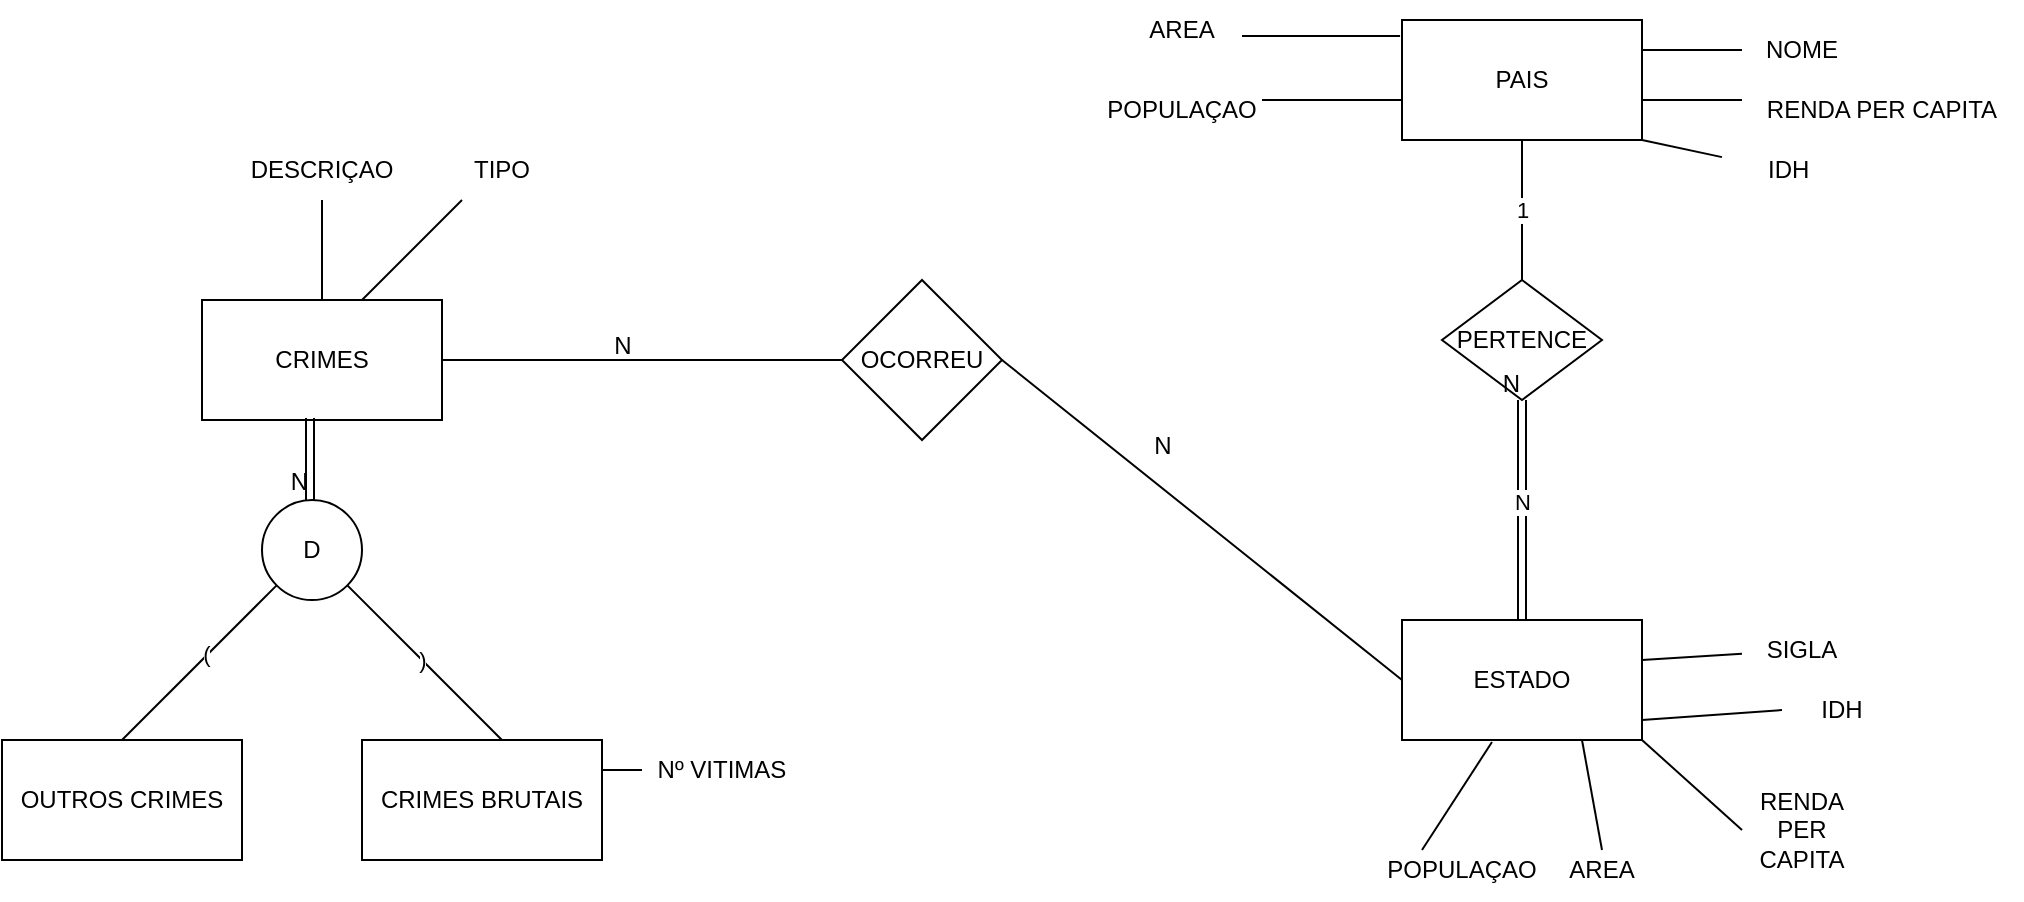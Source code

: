 <mxfile version="21.6.8" type="device">
  <diagram id="R2lEEEUBdFMjLlhIrx00" name="Page-1">
    <mxGraphModel dx="2284" dy="774" grid="1" gridSize="10" guides="1" tooltips="1" connect="1" arrows="1" fold="1" page="1" pageScale="1" pageWidth="850" pageHeight="1100" math="0" shadow="0" extFonts="Permanent Marker^https://fonts.googleapis.com/css?family=Permanent+Marker">
      <root>
        <mxCell id="0" />
        <mxCell id="1" parent="0" />
        <mxCell id="x2SnPRAIrf3rd96ZSahB-1" value="CRIMES" style="rounded=0;whiteSpace=wrap;html=1;" vertex="1" parent="1">
          <mxGeometry x="70" y="170" width="120" height="60" as="geometry" />
        </mxCell>
        <mxCell id="x2SnPRAIrf3rd96ZSahB-3" value="PAIS" style="rounded=0;whiteSpace=wrap;html=1;" vertex="1" parent="1">
          <mxGeometry x="670" y="30" width="120" height="60" as="geometry" />
        </mxCell>
        <mxCell id="x2SnPRAIrf3rd96ZSahB-4" value="ESTADO" style="rounded=0;whiteSpace=wrap;html=1;" vertex="1" parent="1">
          <mxGeometry x="670" y="330" width="120" height="60" as="geometry" />
        </mxCell>
        <mxCell id="x2SnPRAIrf3rd96ZSahB-6" value="PERTENCE" style="rhombus;whiteSpace=wrap;html=1;" vertex="1" parent="1">
          <mxGeometry x="690" y="160" width="80" height="60" as="geometry" />
        </mxCell>
        <mxCell id="x2SnPRAIrf3rd96ZSahB-9" value="" style="endArrow=none;html=1;rounded=0;entryX=0.5;entryY=0;entryDx=0;entryDy=0;exitX=0.5;exitY=1;exitDx=0;exitDy=0;" edge="1" parent="1" source="x2SnPRAIrf3rd96ZSahB-3" target="x2SnPRAIrf3rd96ZSahB-6">
          <mxGeometry width="50" height="50" relative="1" as="geometry">
            <mxPoint x="400" y="320" as="sourcePoint" />
            <mxPoint x="450" y="270" as="targetPoint" />
          </mxGeometry>
        </mxCell>
        <mxCell id="x2SnPRAIrf3rd96ZSahB-74" value="1" style="edgeLabel;html=1;align=center;verticalAlign=middle;resizable=0;points=[];" vertex="1" connectable="0" parent="x2SnPRAIrf3rd96ZSahB-9">
          <mxGeometry relative="1" as="geometry">
            <mxPoint as="offset" />
          </mxGeometry>
        </mxCell>
        <mxCell id="x2SnPRAIrf3rd96ZSahB-12" value="OCORREU" style="rhombus;whiteSpace=wrap;html=1;" vertex="1" parent="1">
          <mxGeometry x="390" y="160" width="80" height="80" as="geometry" />
        </mxCell>
        <mxCell id="x2SnPRAIrf3rd96ZSahB-13" value="" style="endArrow=none;html=1;rounded=0;exitX=1;exitY=0.5;exitDx=0;exitDy=0;entryX=0;entryY=0.5;entryDx=0;entryDy=0;" edge="1" parent="1" source="x2SnPRAIrf3rd96ZSahB-12" target="x2SnPRAIrf3rd96ZSahB-4">
          <mxGeometry width="50" height="50" relative="1" as="geometry">
            <mxPoint x="400" y="320" as="sourcePoint" />
            <mxPoint x="450" y="270" as="targetPoint" />
          </mxGeometry>
        </mxCell>
        <mxCell id="x2SnPRAIrf3rd96ZSahB-17" value="OUTROS CRIMES" style="rounded=0;whiteSpace=wrap;html=1;" vertex="1" parent="1">
          <mxGeometry x="-30" y="390" width="120" height="60" as="geometry" />
        </mxCell>
        <mxCell id="x2SnPRAIrf3rd96ZSahB-18" value="CRIMES BRUTAIS" style="rounded=0;whiteSpace=wrap;html=1;" vertex="1" parent="1">
          <mxGeometry x="150" y="390" width="120" height="60" as="geometry" />
        </mxCell>
        <mxCell id="x2SnPRAIrf3rd96ZSahB-21" value="" style="endArrow=none;html=1;rounded=0;entryX=0.583;entryY=0;entryDx=0;entryDy=0;entryPerimeter=0;exitX=1;exitY=1;exitDx=0;exitDy=0;" edge="1" parent="1" source="x2SnPRAIrf3rd96ZSahB-75" target="x2SnPRAIrf3rd96ZSahB-18">
          <mxGeometry width="50" height="50" relative="1" as="geometry">
            <mxPoint x="206.317" y="322.678" as="sourcePoint" />
            <mxPoint x="260" y="340" as="targetPoint" />
            <Array as="points">
              <mxPoint x="180" y="350" />
            </Array>
          </mxGeometry>
        </mxCell>
        <mxCell id="x2SnPRAIrf3rd96ZSahB-62" value=")" style="edgeLabel;html=1;align=center;verticalAlign=middle;resizable=0;points=[];" vertex="1" connectable="0" parent="x2SnPRAIrf3rd96ZSahB-21">
          <mxGeometry x="-0.045" relative="1" as="geometry">
            <mxPoint as="offset" />
          </mxGeometry>
        </mxCell>
        <mxCell id="x2SnPRAIrf3rd96ZSahB-22" value="" style="endArrow=none;html=1;rounded=0;exitX=1;exitY=0.5;exitDx=0;exitDy=0;entryX=0;entryY=0.5;entryDx=0;entryDy=0;" edge="1" parent="1" source="x2SnPRAIrf3rd96ZSahB-1" target="x2SnPRAIrf3rd96ZSahB-12">
          <mxGeometry width="50" height="50" relative="1" as="geometry">
            <mxPoint x="400" y="320" as="sourcePoint" />
            <mxPoint x="450" y="270" as="targetPoint" />
          </mxGeometry>
        </mxCell>
        <mxCell id="x2SnPRAIrf3rd96ZSahB-24" value="NOME&lt;br&gt;" style="text;html=1;strokeColor=none;fillColor=none;align=center;verticalAlign=middle;whiteSpace=wrap;rounded=0;" vertex="1" parent="1">
          <mxGeometry x="840" y="30" width="60" height="30" as="geometry" />
        </mxCell>
        <mxCell id="x2SnPRAIrf3rd96ZSahB-25" value="RENDA PER CAPITA" style="text;html=1;strokeColor=none;fillColor=none;align=center;verticalAlign=middle;whiteSpace=wrap;rounded=0;" vertex="1" parent="1">
          <mxGeometry x="840" y="60" width="140" height="30" as="geometry" />
        </mxCell>
        <mxCell id="x2SnPRAIrf3rd96ZSahB-27" value="&amp;nbsp; IDH" style="text;html=1;strokeColor=none;fillColor=none;align=center;verticalAlign=middle;whiteSpace=wrap;rounded=0;" vertex="1" parent="1">
          <mxGeometry x="830" y="90" width="60" height="30" as="geometry" />
        </mxCell>
        <mxCell id="x2SnPRAIrf3rd96ZSahB-28" value="" style="endArrow=none;html=1;rounded=0;entryX=0;entryY=0.5;entryDx=0;entryDy=0;exitX=1;exitY=0.25;exitDx=0;exitDy=0;" edge="1" parent="1" source="x2SnPRAIrf3rd96ZSahB-3" target="x2SnPRAIrf3rd96ZSahB-24">
          <mxGeometry width="50" height="50" relative="1" as="geometry">
            <mxPoint x="790" y="50" as="sourcePoint" />
            <mxPoint x="840" as="targetPoint" />
          </mxGeometry>
        </mxCell>
        <mxCell id="x2SnPRAIrf3rd96ZSahB-29" value="" style="endArrow=none;html=1;rounded=0;" edge="1" parent="1">
          <mxGeometry width="50" height="50" relative="1" as="geometry">
            <mxPoint x="790" y="70" as="sourcePoint" />
            <mxPoint x="840" y="70" as="targetPoint" />
          </mxGeometry>
        </mxCell>
        <mxCell id="x2SnPRAIrf3rd96ZSahB-30" value="" style="endArrow=none;html=1;rounded=0;exitX=1;exitY=1;exitDx=0;exitDy=0;" edge="1" parent="1" source="x2SnPRAIrf3rd96ZSahB-3" target="x2SnPRAIrf3rd96ZSahB-27">
          <mxGeometry width="50" height="50" relative="1" as="geometry">
            <mxPoint x="790" y="100" as="sourcePoint" />
            <mxPoint x="840" y="50" as="targetPoint" />
          </mxGeometry>
        </mxCell>
        <mxCell id="x2SnPRAIrf3rd96ZSahB-33" value="" style="endArrow=none;html=1;rounded=0;entryX=-0.008;entryY=0.133;entryDx=0;entryDy=0;entryPerimeter=0;" edge="1" parent="1" target="x2SnPRAIrf3rd96ZSahB-3">
          <mxGeometry width="50" height="50" relative="1" as="geometry">
            <mxPoint x="590" y="38" as="sourcePoint" />
            <mxPoint x="590" y="60" as="targetPoint" />
          </mxGeometry>
        </mxCell>
        <mxCell id="x2SnPRAIrf3rd96ZSahB-34" value="AREA" style="text;html=1;strokeColor=none;fillColor=none;align=center;verticalAlign=middle;whiteSpace=wrap;rounded=0;" vertex="1" parent="1">
          <mxGeometry x="530" y="20" width="60" height="30" as="geometry" />
        </mxCell>
        <mxCell id="x2SnPRAIrf3rd96ZSahB-35" value="POPULAÇAO" style="text;html=1;strokeColor=none;fillColor=none;align=center;verticalAlign=middle;whiteSpace=wrap;rounded=0;" vertex="1" parent="1">
          <mxGeometry x="530" y="60" width="60" height="30" as="geometry" />
        </mxCell>
        <mxCell id="x2SnPRAIrf3rd96ZSahB-36" value="" style="endArrow=none;html=1;rounded=0;" edge="1" parent="1">
          <mxGeometry width="50" height="50" relative="1" as="geometry">
            <mxPoint x="600" y="70" as="sourcePoint" />
            <mxPoint x="670" y="70" as="targetPoint" />
          </mxGeometry>
        </mxCell>
        <mxCell id="x2SnPRAIrf3rd96ZSahB-38" value="SIGLA" style="text;html=1;strokeColor=none;fillColor=none;align=center;verticalAlign=middle;whiteSpace=wrap;rounded=0;" vertex="1" parent="1">
          <mxGeometry x="840" y="330" width="60" height="30" as="geometry" />
        </mxCell>
        <mxCell id="x2SnPRAIrf3rd96ZSahB-39" value="IDH" style="text;html=1;strokeColor=none;fillColor=none;align=center;verticalAlign=middle;whiteSpace=wrap;rounded=0;" vertex="1" parent="1">
          <mxGeometry x="860" y="360" width="60" height="30" as="geometry" />
        </mxCell>
        <mxCell id="x2SnPRAIrf3rd96ZSahB-40" value="RENDA PER CAPITA" style="text;html=1;strokeColor=none;fillColor=none;align=center;verticalAlign=middle;whiteSpace=wrap;rounded=0;" vertex="1" parent="1">
          <mxGeometry x="840" y="420" width="60" height="30" as="geometry" />
        </mxCell>
        <mxCell id="x2SnPRAIrf3rd96ZSahB-41" value="AREA" style="text;html=1;strokeColor=none;fillColor=none;align=center;verticalAlign=middle;whiteSpace=wrap;rounded=0;" vertex="1" parent="1">
          <mxGeometry x="740" y="440" width="60" height="30" as="geometry" />
        </mxCell>
        <mxCell id="x2SnPRAIrf3rd96ZSahB-42" value="POPULAÇAO" style="text;html=1;strokeColor=none;fillColor=none;align=center;verticalAlign=middle;whiteSpace=wrap;rounded=0;" vertex="1" parent="1">
          <mxGeometry x="670" y="440" width="60" height="30" as="geometry" />
        </mxCell>
        <mxCell id="x2SnPRAIrf3rd96ZSahB-44" value="" style="endArrow=none;html=1;rounded=0;entryX=0.375;entryY=1.017;entryDx=0;entryDy=0;entryPerimeter=0;" edge="1" parent="1" target="x2SnPRAIrf3rd96ZSahB-4">
          <mxGeometry width="50" height="50" relative="1" as="geometry">
            <mxPoint x="680" y="445" as="sourcePoint" />
            <mxPoint x="730" y="395" as="targetPoint" />
          </mxGeometry>
        </mxCell>
        <mxCell id="x2SnPRAIrf3rd96ZSahB-45" value="" style="endArrow=none;html=1;rounded=0;entryX=0.75;entryY=1;entryDx=0;entryDy=0;" edge="1" parent="1" target="x2SnPRAIrf3rd96ZSahB-4">
          <mxGeometry width="50" height="50" relative="1" as="geometry">
            <mxPoint x="770" y="445" as="sourcePoint" />
            <mxPoint x="820" y="395" as="targetPoint" />
          </mxGeometry>
        </mxCell>
        <mxCell id="x2SnPRAIrf3rd96ZSahB-46" value="" style="endArrow=none;html=1;rounded=0;" edge="1" parent="1" target="x2SnPRAIrf3rd96ZSahB-38">
          <mxGeometry width="50" height="50" relative="1" as="geometry">
            <mxPoint x="790" y="350" as="sourcePoint" />
            <mxPoint x="840" y="300" as="targetPoint" />
          </mxGeometry>
        </mxCell>
        <mxCell id="x2SnPRAIrf3rd96ZSahB-47" value="" style="endArrow=none;html=1;rounded=0;entryX=0;entryY=0.5;entryDx=0;entryDy=0;" edge="1" parent="1" target="x2SnPRAIrf3rd96ZSahB-40">
          <mxGeometry width="50" height="50" relative="1" as="geometry">
            <mxPoint x="790" y="390" as="sourcePoint" />
            <mxPoint x="840" y="340" as="targetPoint" />
          </mxGeometry>
        </mxCell>
        <mxCell id="x2SnPRAIrf3rd96ZSahB-48" value="" style="endArrow=none;html=1;rounded=0;entryX=0;entryY=0.5;entryDx=0;entryDy=0;" edge="1" parent="1" target="x2SnPRAIrf3rd96ZSahB-39">
          <mxGeometry width="50" height="50" relative="1" as="geometry">
            <mxPoint x="790" y="380" as="sourcePoint" />
            <mxPoint x="840" y="330" as="targetPoint" />
          </mxGeometry>
        </mxCell>
        <mxCell id="x2SnPRAIrf3rd96ZSahB-49" value="" style="endArrow=none;html=1;rounded=0;" edge="1" parent="1">
          <mxGeometry width="50" height="50" relative="1" as="geometry">
            <mxPoint x="150" y="170" as="sourcePoint" />
            <mxPoint x="200" y="120" as="targetPoint" />
          </mxGeometry>
        </mxCell>
        <mxCell id="x2SnPRAIrf3rd96ZSahB-50" value="TIPO" style="text;html=1;strokeColor=none;fillColor=none;align=center;verticalAlign=middle;whiteSpace=wrap;rounded=0;" vertex="1" parent="1">
          <mxGeometry x="190" y="90" width="60" height="30" as="geometry" />
        </mxCell>
        <mxCell id="x2SnPRAIrf3rd96ZSahB-52" value="" style="shape=link;html=1;rounded=0;exitX=0.45;exitY=0.983;exitDx=0;exitDy=0;exitPerimeter=0;" edge="1" parent="1" source="x2SnPRAIrf3rd96ZSahB-1">
          <mxGeometry relative="1" as="geometry">
            <mxPoint x="340" y="500" as="sourcePoint" />
            <mxPoint x="124" y="270" as="targetPoint" />
          </mxGeometry>
        </mxCell>
        <mxCell id="x2SnPRAIrf3rd96ZSahB-53" value="N" style="resizable=0;html=1;whiteSpace=wrap;align=right;verticalAlign=bottom;" connectable="0" vertex="1" parent="x2SnPRAIrf3rd96ZSahB-52">
          <mxGeometry x="1" relative="1" as="geometry" />
        </mxCell>
        <mxCell id="x2SnPRAIrf3rd96ZSahB-56" value="Nº VITIMAS" style="text;html=1;strokeColor=none;fillColor=none;align=center;verticalAlign=middle;whiteSpace=wrap;rounded=0;" vertex="1" parent="1">
          <mxGeometry x="290" y="390" width="80" height="30" as="geometry" />
        </mxCell>
        <mxCell id="x2SnPRAIrf3rd96ZSahB-58" value="" style="endArrow=none;html=1;rounded=0;exitX=1;exitY=0.25;exitDx=0;exitDy=0;entryX=0;entryY=0.5;entryDx=0;entryDy=0;" edge="1" parent="1" source="x2SnPRAIrf3rd96ZSahB-18" target="x2SnPRAIrf3rd96ZSahB-56">
          <mxGeometry width="50" height="50" relative="1" as="geometry">
            <mxPoint x="400" y="420" as="sourcePoint" />
            <mxPoint x="450" y="370" as="targetPoint" />
          </mxGeometry>
        </mxCell>
        <mxCell id="x2SnPRAIrf3rd96ZSahB-59" value="" style="endArrow=none;html=1;rounded=0;" edge="1" parent="1">
          <mxGeometry width="50" height="50" relative="1" as="geometry">
            <mxPoint x="130" y="170" as="sourcePoint" />
            <mxPoint x="130" y="120" as="targetPoint" />
          </mxGeometry>
        </mxCell>
        <mxCell id="x2SnPRAIrf3rd96ZSahB-60" value="DESCRIÇAO" style="text;html=1;strokeColor=none;fillColor=none;align=center;verticalAlign=middle;whiteSpace=wrap;rounded=0;" vertex="1" parent="1">
          <mxGeometry x="100.0" y="90" width="60" height="30" as="geometry" />
        </mxCell>
        <mxCell id="x2SnPRAIrf3rd96ZSahB-67" value="" style="endArrow=none;html=1;rounded=0;entryX=0;entryY=1;entryDx=0;entryDy=0;" edge="1" parent="1" target="x2SnPRAIrf3rd96ZSahB-75">
          <mxGeometry width="50" height="50" relative="1" as="geometry">
            <mxPoint x="30" y="390" as="sourcePoint" />
            <mxPoint x="43.683" y="322.678" as="targetPoint" />
          </mxGeometry>
        </mxCell>
        <mxCell id="x2SnPRAIrf3rd96ZSahB-68" value="(" style="edgeLabel;html=1;align=center;verticalAlign=middle;resizable=0;points=[];" vertex="1" connectable="0" parent="x2SnPRAIrf3rd96ZSahB-67">
          <mxGeometry x="0.098" y="1" relative="1" as="geometry">
            <mxPoint as="offset" />
          </mxGeometry>
        </mxCell>
        <mxCell id="x2SnPRAIrf3rd96ZSahB-71" value="" style="shape=link;html=1;rounded=0;exitX=0.5;exitY=0;exitDx=0;exitDy=0;" edge="1" parent="1" source="x2SnPRAIrf3rd96ZSahB-4">
          <mxGeometry relative="1" as="geometry">
            <mxPoint x="570" y="220" as="sourcePoint" />
            <mxPoint x="730" y="220" as="targetPoint" />
          </mxGeometry>
        </mxCell>
        <mxCell id="x2SnPRAIrf3rd96ZSahB-72" value="N" style="resizable=0;html=1;whiteSpace=wrap;align=right;verticalAlign=bottom;" connectable="0" vertex="1" parent="x2SnPRAIrf3rd96ZSahB-71">
          <mxGeometry x="1" relative="1" as="geometry" />
        </mxCell>
        <mxCell id="x2SnPRAIrf3rd96ZSahB-73" value="N" style="edgeLabel;html=1;align=center;verticalAlign=middle;resizable=0;points=[];" vertex="1" connectable="0" parent="x2SnPRAIrf3rd96ZSahB-71">
          <mxGeometry x="0.073" relative="1" as="geometry">
            <mxPoint as="offset" />
          </mxGeometry>
        </mxCell>
        <mxCell id="x2SnPRAIrf3rd96ZSahB-75" value="D" style="ellipse;whiteSpace=wrap;html=1;aspect=fixed;" vertex="1" parent="1">
          <mxGeometry x="100" y="270" width="50" height="50" as="geometry" />
        </mxCell>
        <mxCell id="x2SnPRAIrf3rd96ZSahB-76" value="N" style="text;html=1;align=center;verticalAlign=middle;resizable=0;points=[];autosize=1;strokeColor=none;fillColor=none;" vertex="1" parent="1">
          <mxGeometry x="265" y="178" width="30" height="30" as="geometry" />
        </mxCell>
        <mxCell id="x2SnPRAIrf3rd96ZSahB-77" value="N" style="text;html=1;align=center;verticalAlign=middle;resizable=0;points=[];autosize=1;strokeColor=none;fillColor=none;" vertex="1" parent="1">
          <mxGeometry x="535" y="228" width="30" height="30" as="geometry" />
        </mxCell>
      </root>
    </mxGraphModel>
  </diagram>
</mxfile>
